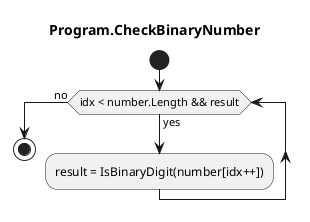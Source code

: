 @startuml Program.CheckBinaryNumber
title Program.CheckBinaryNumber
start
while (idx < number.Length && result) is (yes)
    :result = IsBinaryDigit(number[idx++]);
endwhile (no)
stop
@enduml
